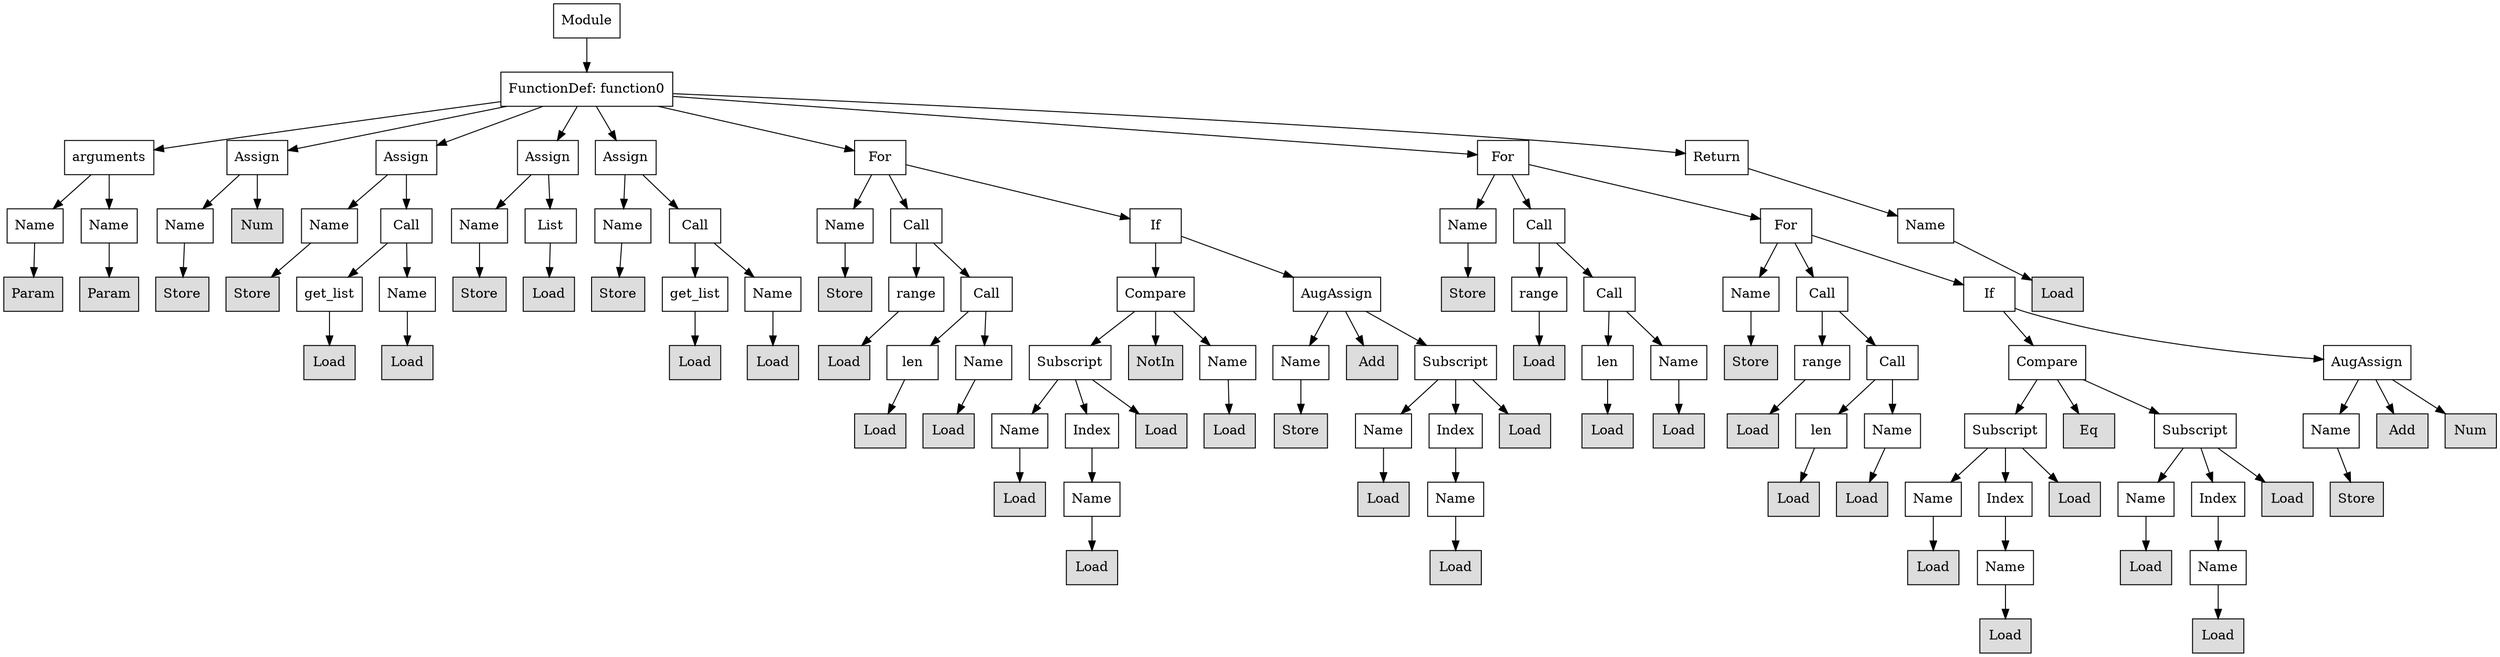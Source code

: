 digraph G {
n0 [shape=rect, label="Module"];
n1 [shape=rect, label="FunctionDef: function0"];
n2 [shape=rect, label="arguments"];
n3 [shape=rect, label="Assign"];
n4 [shape=rect, label="Assign"];
n5 [shape=rect, label="Assign"];
n6 [shape=rect, label="Assign"];
n7 [shape=rect, label="For"];
n8 [shape=rect, label="For"];
n9 [shape=rect, label="Return"];
n10 [shape=rect, label="Name"];
n11 [shape=rect, label="Name"];
n12 [shape=rect, label="Name"];
n13 [shape=rect, label="Num" style="filled" fillcolor="#dddddd"];
n14 [shape=rect, label="Name"];
n15 [shape=rect, label="Call"];
n16 [shape=rect, label="Name"];
n17 [shape=rect, label="List"];
n18 [shape=rect, label="Name"];
n19 [shape=rect, label="Call"];
n20 [shape=rect, label="Name"];
n21 [shape=rect, label="Call"];
n22 [shape=rect, label="If"];
n23 [shape=rect, label="Name"];
n24 [shape=rect, label="Call"];
n25 [shape=rect, label="For"];
n26 [shape=rect, label="Name"];
n27 [shape=rect, label="Param" style="filled" fillcolor="#dddddd"];
n28 [shape=rect, label="Param" style="filled" fillcolor="#dddddd"];
n29 [shape=rect, label="Store" style="filled" fillcolor="#dddddd"];
n30 [shape=rect, label="Store" style="filled" fillcolor="#dddddd"];
n31 [shape=rect, label="get_list"];
n32 [shape=rect, label="Name"];
n33 [shape=rect, label="Store" style="filled" fillcolor="#dddddd"];
n34 [shape=rect, label="Load" style="filled" fillcolor="#dddddd"];
n35 [shape=rect, label="Store" style="filled" fillcolor="#dddddd"];
n36 [shape=rect, label="get_list"];
n37 [shape=rect, label="Name"];
n38 [shape=rect, label="Store" style="filled" fillcolor="#dddddd"];
n39 [shape=rect, label="range"];
n40 [shape=rect, label="Call"];
n41 [shape=rect, label="Compare"];
n42 [shape=rect, label="AugAssign"];
n43 [shape=rect, label="Store" style="filled" fillcolor="#dddddd"];
n44 [shape=rect, label="range"];
n45 [shape=rect, label="Call"];
n46 [shape=rect, label="Name"];
n47 [shape=rect, label="Call"];
n48 [shape=rect, label="If"];
n49 [shape=rect, label="Load" style="filled" fillcolor="#dddddd"];
n50 [shape=rect, label="Load" style="filled" fillcolor="#dddddd"];
n51 [shape=rect, label="Load" style="filled" fillcolor="#dddddd"];
n52 [shape=rect, label="Load" style="filled" fillcolor="#dddddd"];
n53 [shape=rect, label="Load" style="filled" fillcolor="#dddddd"];
n54 [shape=rect, label="Load" style="filled" fillcolor="#dddddd"];
n55 [shape=rect, label="len"];
n56 [shape=rect, label="Name"];
n57 [shape=rect, label="Subscript"];
n58 [shape=rect, label="NotIn" style="filled" fillcolor="#dddddd"];
n59 [shape=rect, label="Name"];
n60 [shape=rect, label="Name"];
n61 [shape=rect, label="Add" style="filled" fillcolor="#dddddd"];
n62 [shape=rect, label="Subscript"];
n63 [shape=rect, label="Load" style="filled" fillcolor="#dddddd"];
n64 [shape=rect, label="len"];
n65 [shape=rect, label="Name"];
n66 [shape=rect, label="Store" style="filled" fillcolor="#dddddd"];
n67 [shape=rect, label="range"];
n68 [shape=rect, label="Call"];
n69 [shape=rect, label="Compare"];
n70 [shape=rect, label="AugAssign"];
n71 [shape=rect, label="Load" style="filled" fillcolor="#dddddd"];
n72 [shape=rect, label="Load" style="filled" fillcolor="#dddddd"];
n73 [shape=rect, label="Name"];
n74 [shape=rect, label="Index"];
n75 [shape=rect, label="Load" style="filled" fillcolor="#dddddd"];
n76 [shape=rect, label="Load" style="filled" fillcolor="#dddddd"];
n77 [shape=rect, label="Store" style="filled" fillcolor="#dddddd"];
n78 [shape=rect, label="Name"];
n79 [shape=rect, label="Index"];
n80 [shape=rect, label="Load" style="filled" fillcolor="#dddddd"];
n81 [shape=rect, label="Load" style="filled" fillcolor="#dddddd"];
n82 [shape=rect, label="Load" style="filled" fillcolor="#dddddd"];
n83 [shape=rect, label="Load" style="filled" fillcolor="#dddddd"];
n84 [shape=rect, label="len"];
n85 [shape=rect, label="Name"];
n86 [shape=rect, label="Subscript"];
n87 [shape=rect, label="Eq" style="filled" fillcolor="#dddddd"];
n88 [shape=rect, label="Subscript"];
n89 [shape=rect, label="Name"];
n90 [shape=rect, label="Add" style="filled" fillcolor="#dddddd"];
n91 [shape=rect, label="Num" style="filled" fillcolor="#dddddd"];
n92 [shape=rect, label="Load" style="filled" fillcolor="#dddddd"];
n93 [shape=rect, label="Name"];
n94 [shape=rect, label="Load" style="filled" fillcolor="#dddddd"];
n95 [shape=rect, label="Name"];
n96 [shape=rect, label="Load" style="filled" fillcolor="#dddddd"];
n97 [shape=rect, label="Load" style="filled" fillcolor="#dddddd"];
n98 [shape=rect, label="Name"];
n99 [shape=rect, label="Index"];
n100 [shape=rect, label="Load" style="filled" fillcolor="#dddddd"];
n101 [shape=rect, label="Name"];
n102 [shape=rect, label="Index"];
n103 [shape=rect, label="Load" style="filled" fillcolor="#dddddd"];
n104 [shape=rect, label="Store" style="filled" fillcolor="#dddddd"];
n105 [shape=rect, label="Load" style="filled" fillcolor="#dddddd"];
n106 [shape=rect, label="Load" style="filled" fillcolor="#dddddd"];
n107 [shape=rect, label="Load" style="filled" fillcolor="#dddddd"];
n108 [shape=rect, label="Name"];
n109 [shape=rect, label="Load" style="filled" fillcolor="#dddddd"];
n110 [shape=rect, label="Name"];
n111 [shape=rect, label="Load" style="filled" fillcolor="#dddddd"];
n112 [shape=rect, label="Load" style="filled" fillcolor="#dddddd"];
n0 -> n1;
n1 -> n2;
n1 -> n3;
n1 -> n4;
n1 -> n5;
n1 -> n6;
n1 -> n7;
n1 -> n8;
n1 -> n9;
n2 -> n10;
n2 -> n11;
n3 -> n12;
n3 -> n13;
n4 -> n14;
n4 -> n15;
n5 -> n16;
n5 -> n17;
n6 -> n18;
n6 -> n19;
n7 -> n20;
n7 -> n21;
n7 -> n22;
n8 -> n23;
n8 -> n24;
n8 -> n25;
n9 -> n26;
n10 -> n27;
n11 -> n28;
n12 -> n29;
n14 -> n30;
n15 -> n31;
n15 -> n32;
n16 -> n33;
n17 -> n34;
n18 -> n35;
n19 -> n36;
n19 -> n37;
n20 -> n38;
n21 -> n39;
n21 -> n40;
n22 -> n41;
n22 -> n42;
n23 -> n43;
n24 -> n44;
n24 -> n45;
n25 -> n46;
n25 -> n47;
n25 -> n48;
n26 -> n49;
n31 -> n50;
n32 -> n51;
n36 -> n52;
n37 -> n53;
n39 -> n54;
n40 -> n55;
n40 -> n56;
n41 -> n57;
n41 -> n58;
n41 -> n59;
n42 -> n60;
n42 -> n61;
n42 -> n62;
n44 -> n63;
n45 -> n64;
n45 -> n65;
n46 -> n66;
n47 -> n67;
n47 -> n68;
n48 -> n69;
n48 -> n70;
n55 -> n71;
n56 -> n72;
n57 -> n73;
n57 -> n74;
n57 -> n75;
n59 -> n76;
n60 -> n77;
n62 -> n78;
n62 -> n79;
n62 -> n80;
n64 -> n81;
n65 -> n82;
n67 -> n83;
n68 -> n84;
n68 -> n85;
n69 -> n86;
n69 -> n87;
n69 -> n88;
n70 -> n89;
n70 -> n90;
n70 -> n91;
n73 -> n92;
n74 -> n93;
n78 -> n94;
n79 -> n95;
n84 -> n96;
n85 -> n97;
n86 -> n98;
n86 -> n99;
n86 -> n100;
n88 -> n101;
n88 -> n102;
n88 -> n103;
n89 -> n104;
n93 -> n105;
n95 -> n106;
n98 -> n107;
n99 -> n108;
n101 -> n109;
n102 -> n110;
n108 -> n111;
n110 -> n112;
}
